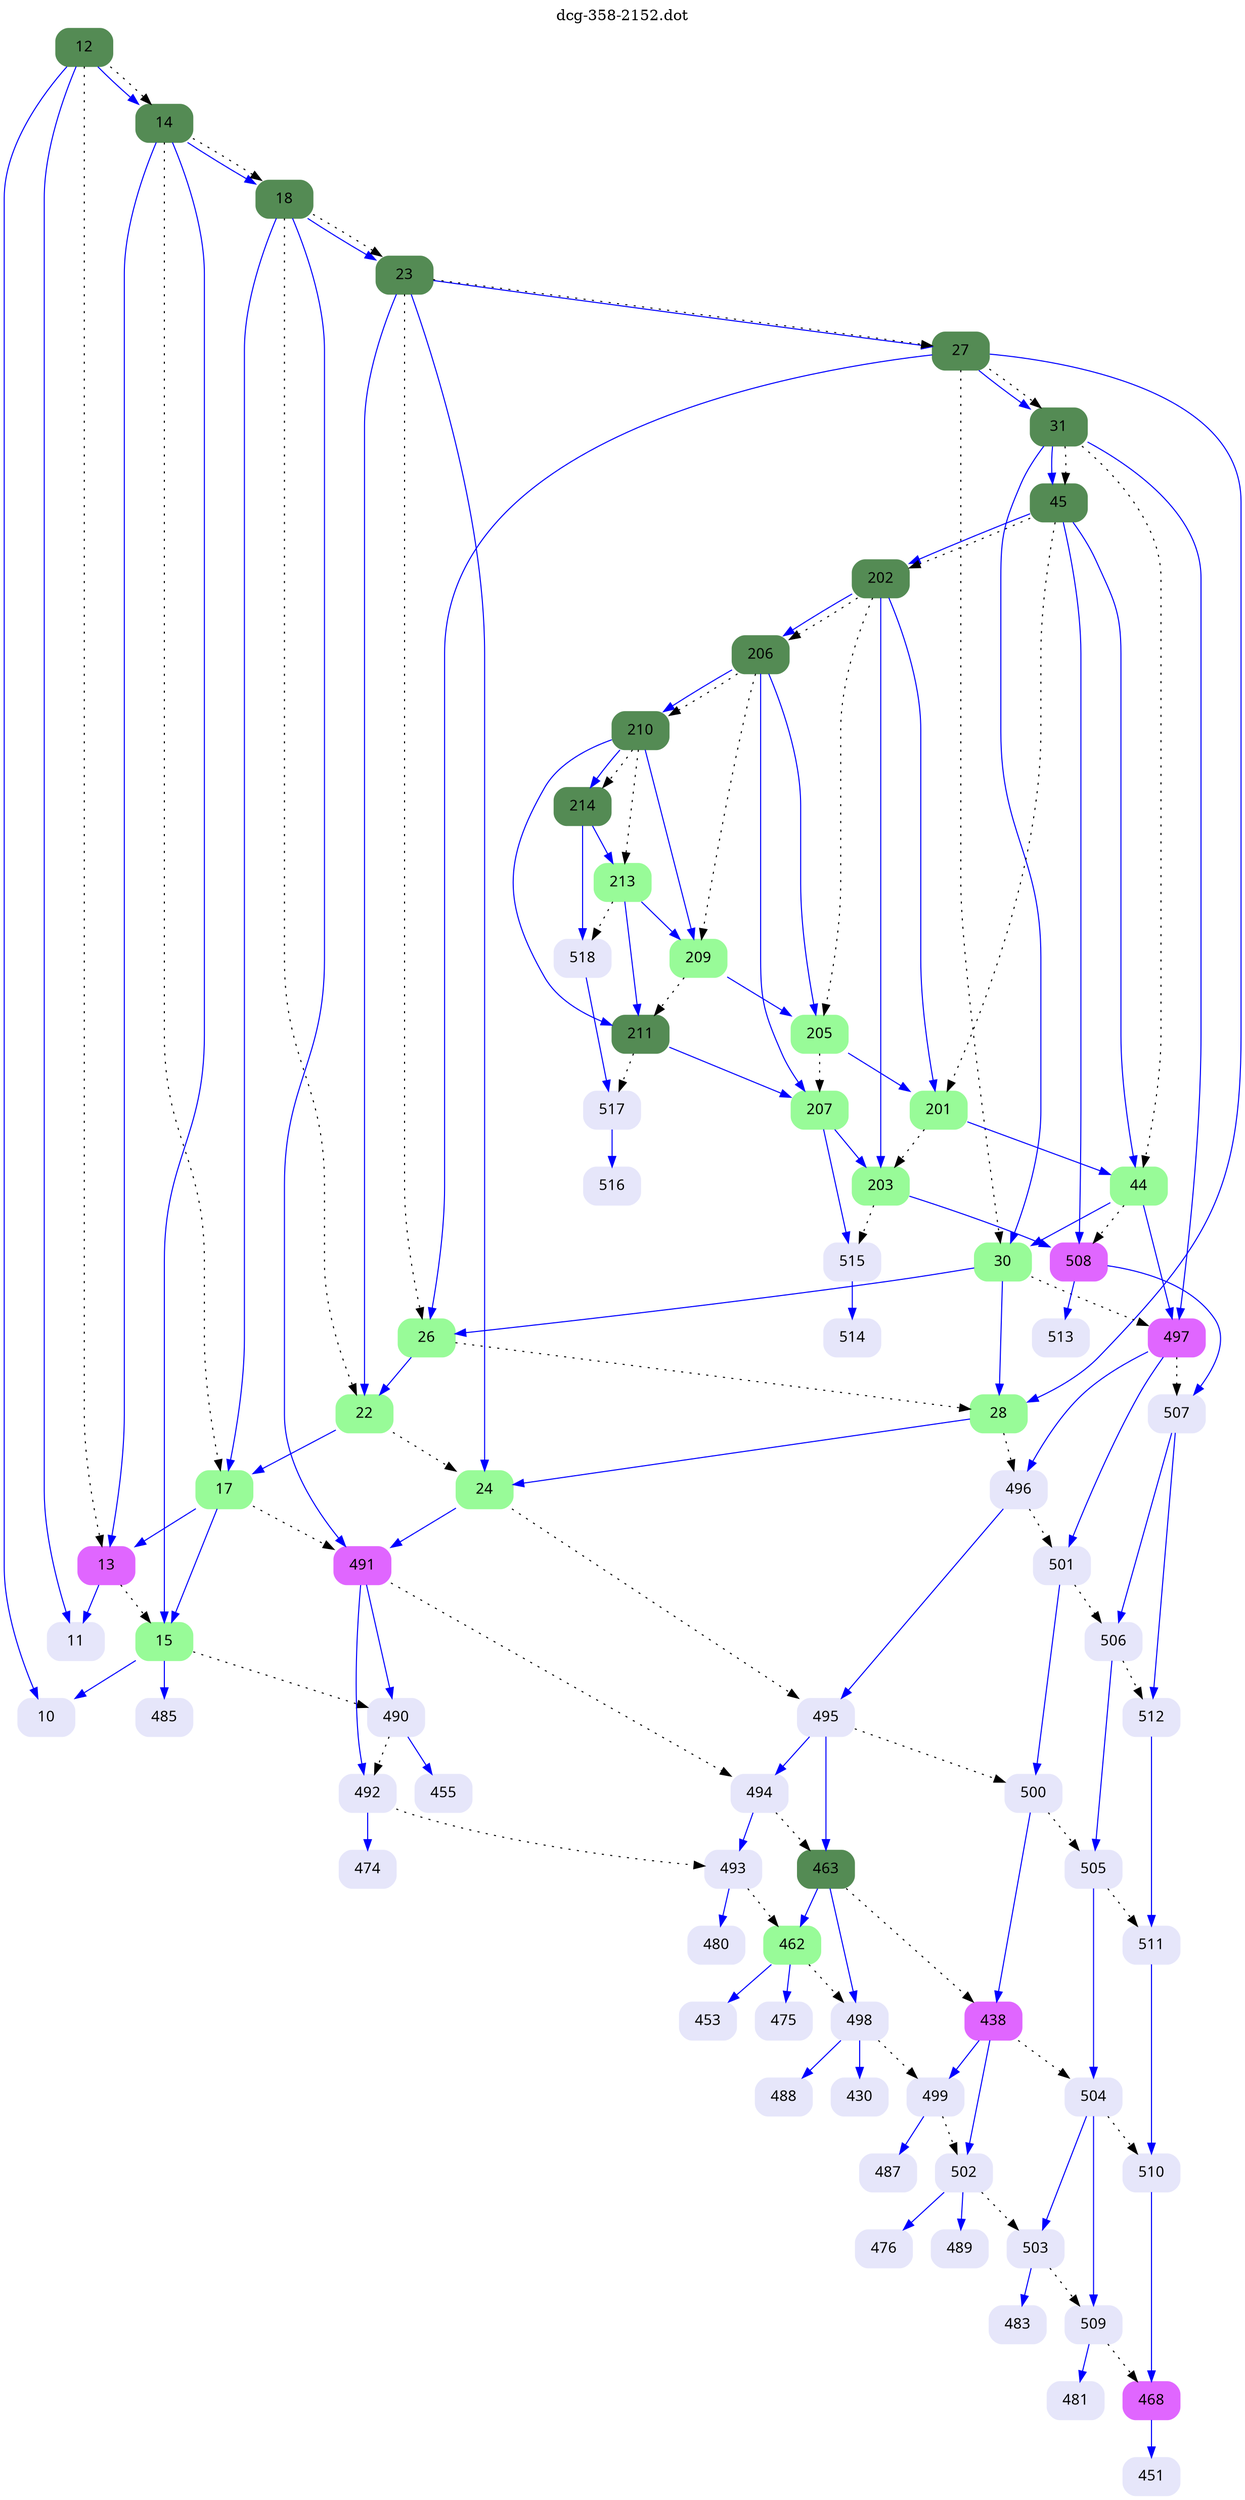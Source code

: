 digraph dcg_358 {
  labelloc="t";
  label="dcg-358-2152.dot";
  node [fontname="sans-serif"];
  node [shape=box style="rounded,filled"];
  n12 [label="12" color=palegreen4];
  n12 -> n11 [color=blue penwidth=1];
  n12 -> n10 [color=blue penwidth=1];
  n12 -> n14 [color=blue penwidth=1];
  n12 -> n13 [style=dotted,label=""];
  n12 -> n14 [style=dotted,label=""];
  n14 [label="14" color=palegreen4];
  n14 -> n13 [color=blue penwidth=1];
  n14 -> n15 [color=blue penwidth=1];
  n14 -> n18 [color=blue penwidth=1];
  n14 -> n17 [style=dotted,label=""];
  n14 -> n18 [style=dotted,label=""];
  n18 [label="18" color=palegreen4];
  n18 -> n17 [color=blue penwidth=1];
  n18 -> n491 [color=blue penwidth=1];
  n18 -> n23 [color=blue penwidth=1];
  n18 -> n22 [style=dotted,label=""];
  n18 -> n23 [style=dotted,label=""];
  n23 [label="23" color=palegreen4];
  n23 -> n22 [color=blue penwidth=1];
  n23 -> n24 [color=blue penwidth=1];
  n23 -> n27 [color=blue penwidth=1];
  n23 -> n26 [style=dotted,label=""];
  n23 -> n27 [style=dotted,label=""];
  n27 [label="27" color=palegreen4];
  n27 -> n26 [color=blue penwidth=1];
  n27 -> n28 [color=blue penwidth=1];
  n27 -> n31 [color=blue penwidth=1];
  n27 -> n30 [style=dotted,label=""];
  n27 -> n31 [style=dotted,label=""];
  n31 [label="31" color=palegreen4];
  n31 -> n30 [color=blue penwidth=1];
  n31 -> n497 [color=blue penwidth=1];
  n31 -> n45 [color=blue penwidth=1];
  n31 -> n44 [style=dotted,label=""];
  n31 -> n45 [style=dotted,label=""];
  n45 [label="45" color=palegreen4];
  n45 -> n44 [color=blue penwidth=1];
  n45 -> n508 [color=blue penwidth=1];
  n45 -> n202 [color=blue penwidth=1];
  n45 -> n201 [style=dotted,label=""];
  n45 -> n202 [style=dotted,label=""];
  n202 [label="202" color=palegreen4];
  n202 -> n201 [color=blue penwidth=1];
  n202 -> n203 [color=blue penwidth=1];
  n202 -> n206 [color=blue penwidth=1];
  n202 -> n205 [style=dotted,label=""];
  n202 -> n206 [style=dotted,label=""];
  n206 [label="206" color=palegreen4];
  n206 -> n205 [color=blue penwidth=1];
  n206 -> n207 [color=blue penwidth=1];
  n206 -> n210 [color=blue penwidth=1];
  n206 -> n209 [style=dotted,label=""];
  n206 -> n210 [style=dotted,label=""];
  n210 [label="210" color=palegreen4];
  n210 -> n209 [color=blue penwidth=1];
  n210 -> n211 [color=blue penwidth=1];
  n210 -> n214 [color=blue penwidth=1];
  n210 -> n213 [style=dotted,label=""];
  n210 -> n214 [style=dotted,label=""];
  n214 [label="214" color=palegreen4];
  n214 -> n213 [color=blue penwidth=1];
  n214 -> n518 [color=blue penwidth=1];
  n518 [label="518" color=lavender];
  n518 -> n517 [color=blue penwidth=1];
  n517 [label="517" color=lavender];
  n517 -> n516 [color=blue penwidth=1];
  n516 [label="516" color=lavender];
  n213 [label="213" color=palegreen];
  n213 -> n209 [color=blue penwidth=1];
  n213 -> n211 [color=blue penwidth=1];
  n213 -> n518 [style=dotted,label=""];
  n211 [label="211" color=palegreen4];
  n211 -> n207 [color=blue penwidth=1];
  n211 -> n517 [style=dotted,label=""];
  n207 [label="207" color=palegreen];
  n207 -> n203 [color=blue penwidth=1];
  n207 -> n515 [color=blue penwidth=1];
  n515 [label="515" color=lavender];
  n515 -> n514 [color=blue penwidth=1];
  n514 [label="514" color=lavender];
  n203 [label="203" color=palegreen];
  n203 -> n508 [color=blue penwidth=1];
  n203 -> n515 [style=dotted,label=""];
  n508 [label="508" color=mediumorchid1];
  n508 -> n507 [color=blue penwidth=1];
  n508 -> n513 [color=blue penwidth=1];
  n513 [label="513" color=lavender];
  n507 [label="507" color=lavender];
  n507 -> n506 [color=blue penwidth=1];
  n507 -> n512 [color=blue penwidth=1];
  n512 [label="512" color=lavender];
  n512 -> n511 [color=blue penwidth=1];
  n511 [label="511" color=lavender];
  n511 -> n510 [color=blue penwidth=1];
  n510 [label="510" color=lavender];
  n510 -> n468 [color=blue penwidth=1];
  n468 [label="468" color=mediumorchid1];
  n468 -> n451 [color=blue penwidth=1];
  n451 [label="451" color=lavender];
  n506 [label="506" color=lavender];
  n506 -> n505 [color=blue penwidth=1];
  n506 -> n512 [style=dotted,label=""];
  n505 [label="505" color=lavender];
  n505 -> n504 [color=blue penwidth=1];
  n505 -> n511 [style=dotted,label=""];
  n504 [label="504" color=lavender];
  n504 -> n503 [color=blue penwidth=1];
  n504 -> n509 [color=blue penwidth=1];
  n504 -> n510 [style=dotted,label=""];
  n509 [label="509" color=lavender];
  n509 -> n481 [color=blue penwidth=1];
  n509 -> n468 [style=dotted,label=""];
  n481 [label="481" color=lavender];
  n503 [label="503" color=lavender];
  n503 -> n483 [color=blue penwidth=1];
  n503 -> n509 [style=dotted,label=""];
  n483 [label="483" color=lavender];
  n209 [label="209" color=palegreen];
  n209 -> n205 [color=blue penwidth=1];
  n209 -> n211 [style=dotted,label=""];
  n205 [label="205" color=palegreen];
  n205 -> n201 [color=blue penwidth=1];
  n205 -> n207 [style=dotted,label=""];
  n201 [label="201" color=palegreen];
  n201 -> n44 [color=blue penwidth=1];
  n201 -> n203 [style=dotted,label=""];
  n44 [label="44" color=palegreen];
  n44 -> n30 [color=blue penwidth=1];
  n44 -> n497 [color=blue penwidth=1];
  n44 -> n508 [style=dotted,label=""];
  n497 [label="497" color=mediumorchid1];
  n497 -> n496 [color=blue penwidth=1];
  n497 -> n501 [color=blue penwidth=1];
  n497 -> n507 [style=dotted,label=""];
  n501 [label="501" color=lavender];
  n501 -> n500 [color=blue penwidth=1];
  n501 -> n506 [style=dotted,label=""];
  n500 [label="500" color=lavender];
  n500 -> n438 [color=blue penwidth=1];
  n500 -> n505 [style=dotted,label=""];
  n438 [label="438" color=mediumorchid1];
  n438 -> n499 [color=blue penwidth=1];
  n438 -> n502 [color=blue penwidth=1];
  n438 -> n504 [style=dotted,label=""];
  n502 [label="502" color=lavender];
  n502 -> n489 [color=blue penwidth=1];
  n502 -> n476 [color=blue penwidth=1];
  n502 -> n503 [style=dotted,label=""];
  n476 [label="476" color=lavender];
  n489 [label="489" color=lavender];
  n499 [label="499" color=lavender];
  n499 -> n487 [color=blue penwidth=1];
  n499 -> n502 [style=dotted,label=""];
  n487 [label="487" color=lavender];
  n496 [label="496" color=lavender];
  n496 -> n495 [color=blue penwidth=1];
  n496 -> n501 [style=dotted,label=""];
  n495 [label="495" color=lavender];
  n495 -> n494 [color=blue penwidth=1];
  n495 -> n463 [color=blue penwidth=1];
  n495 -> n500 [style=dotted,label=""];
  n463 [label="463" color=palegreen4];
  n463 -> n462 [color=blue penwidth=1];
  n463 -> n498 [color=blue penwidth=1];
  n463 -> n438 [style=dotted,label=""];
  n498 [label="498" color=lavender];
  n498 -> n488 [color=blue penwidth=1];
  n498 -> n430 [color=blue penwidth=1];
  n498 -> n499 [style=dotted,label=""];
  n430 [label="430" color=lavender];
  n488 [label="488" color=lavender];
  n462 [label="462" color=palegreen];
  n462 -> n453 [color=blue penwidth=1];
  n462 -> n475 [color=blue penwidth=1];
  n462 -> n498 [style=dotted,label=""];
  n475 [label="475" color=lavender];
  n453 [label="453" color=lavender];
  n494 [label="494" color=lavender];
  n494 -> n493 [color=blue penwidth=1];
  n494 -> n463 [style=dotted,label=""];
  n493 [label="493" color=lavender];
  n493 -> n480 [color=blue penwidth=1];
  n493 -> n462 [style=dotted,label=""];
  n480 [label="480" color=lavender];
  n30 [label="30" color=palegreen];
  n30 -> n26 [color=blue penwidth=1];
  n30 -> n28 [color=blue penwidth=1];
  n30 -> n497 [style=dotted,label=""];
  n28 [label="28" color=palegreen];
  n28 -> n24 [color=blue penwidth=1];
  n28 -> n496 [style=dotted,label=""];
  n24 [label="24" color=palegreen];
  n24 -> n491 [color=blue penwidth=1];
  n24 -> n495 [style=dotted,label=""];
  n491 [label="491" color=mediumorchid1];
  n491 -> n490 [color=blue penwidth=1];
  n491 -> n492 [color=blue penwidth=1];
  n491 -> n494 [style=dotted,label=""];
  n492 [label="492" color=lavender];
  n492 -> n474 [color=blue penwidth=1];
  n492 -> n493 [style=dotted,label=""];
  n474 [label="474" color=lavender];
  n490 [label="490" color=lavender];
  n490 -> n455 [color=blue penwidth=1];
  n490 -> n492 [style=dotted,label=""];
  n455 [label="455" color=lavender];
  n26 [label="26" color=palegreen];
  n26 -> n22 [color=blue penwidth=1];
  n26 -> n28 [style=dotted,label=""];
  n22 [label="22" color=palegreen];
  n22 -> n17 [color=blue penwidth=1];
  n22 -> n24 [style=dotted,label=""];
  n17 [label="17" color=palegreen];
  n17 -> n13 [color=blue penwidth=1];
  n17 -> n15 [color=blue penwidth=1];
  n17 -> n491 [style=dotted,label=""];
  n15 [label="15" color=palegreen];
  n15 -> n10 [color=blue penwidth=1];
  n15 -> n485 [color=blue penwidth=1];
  n15 -> n490 [style=dotted,label=""];
  n485 [label="485" color=lavender];
  n10 [label="10" color=lavender];
  n13 [label="13" color=mediumorchid1];
  n13 -> n11 [color=blue penwidth=1];
  n13 -> n15 [style=dotted,label=""];
  n11 [label="11" color=lavender];
}
